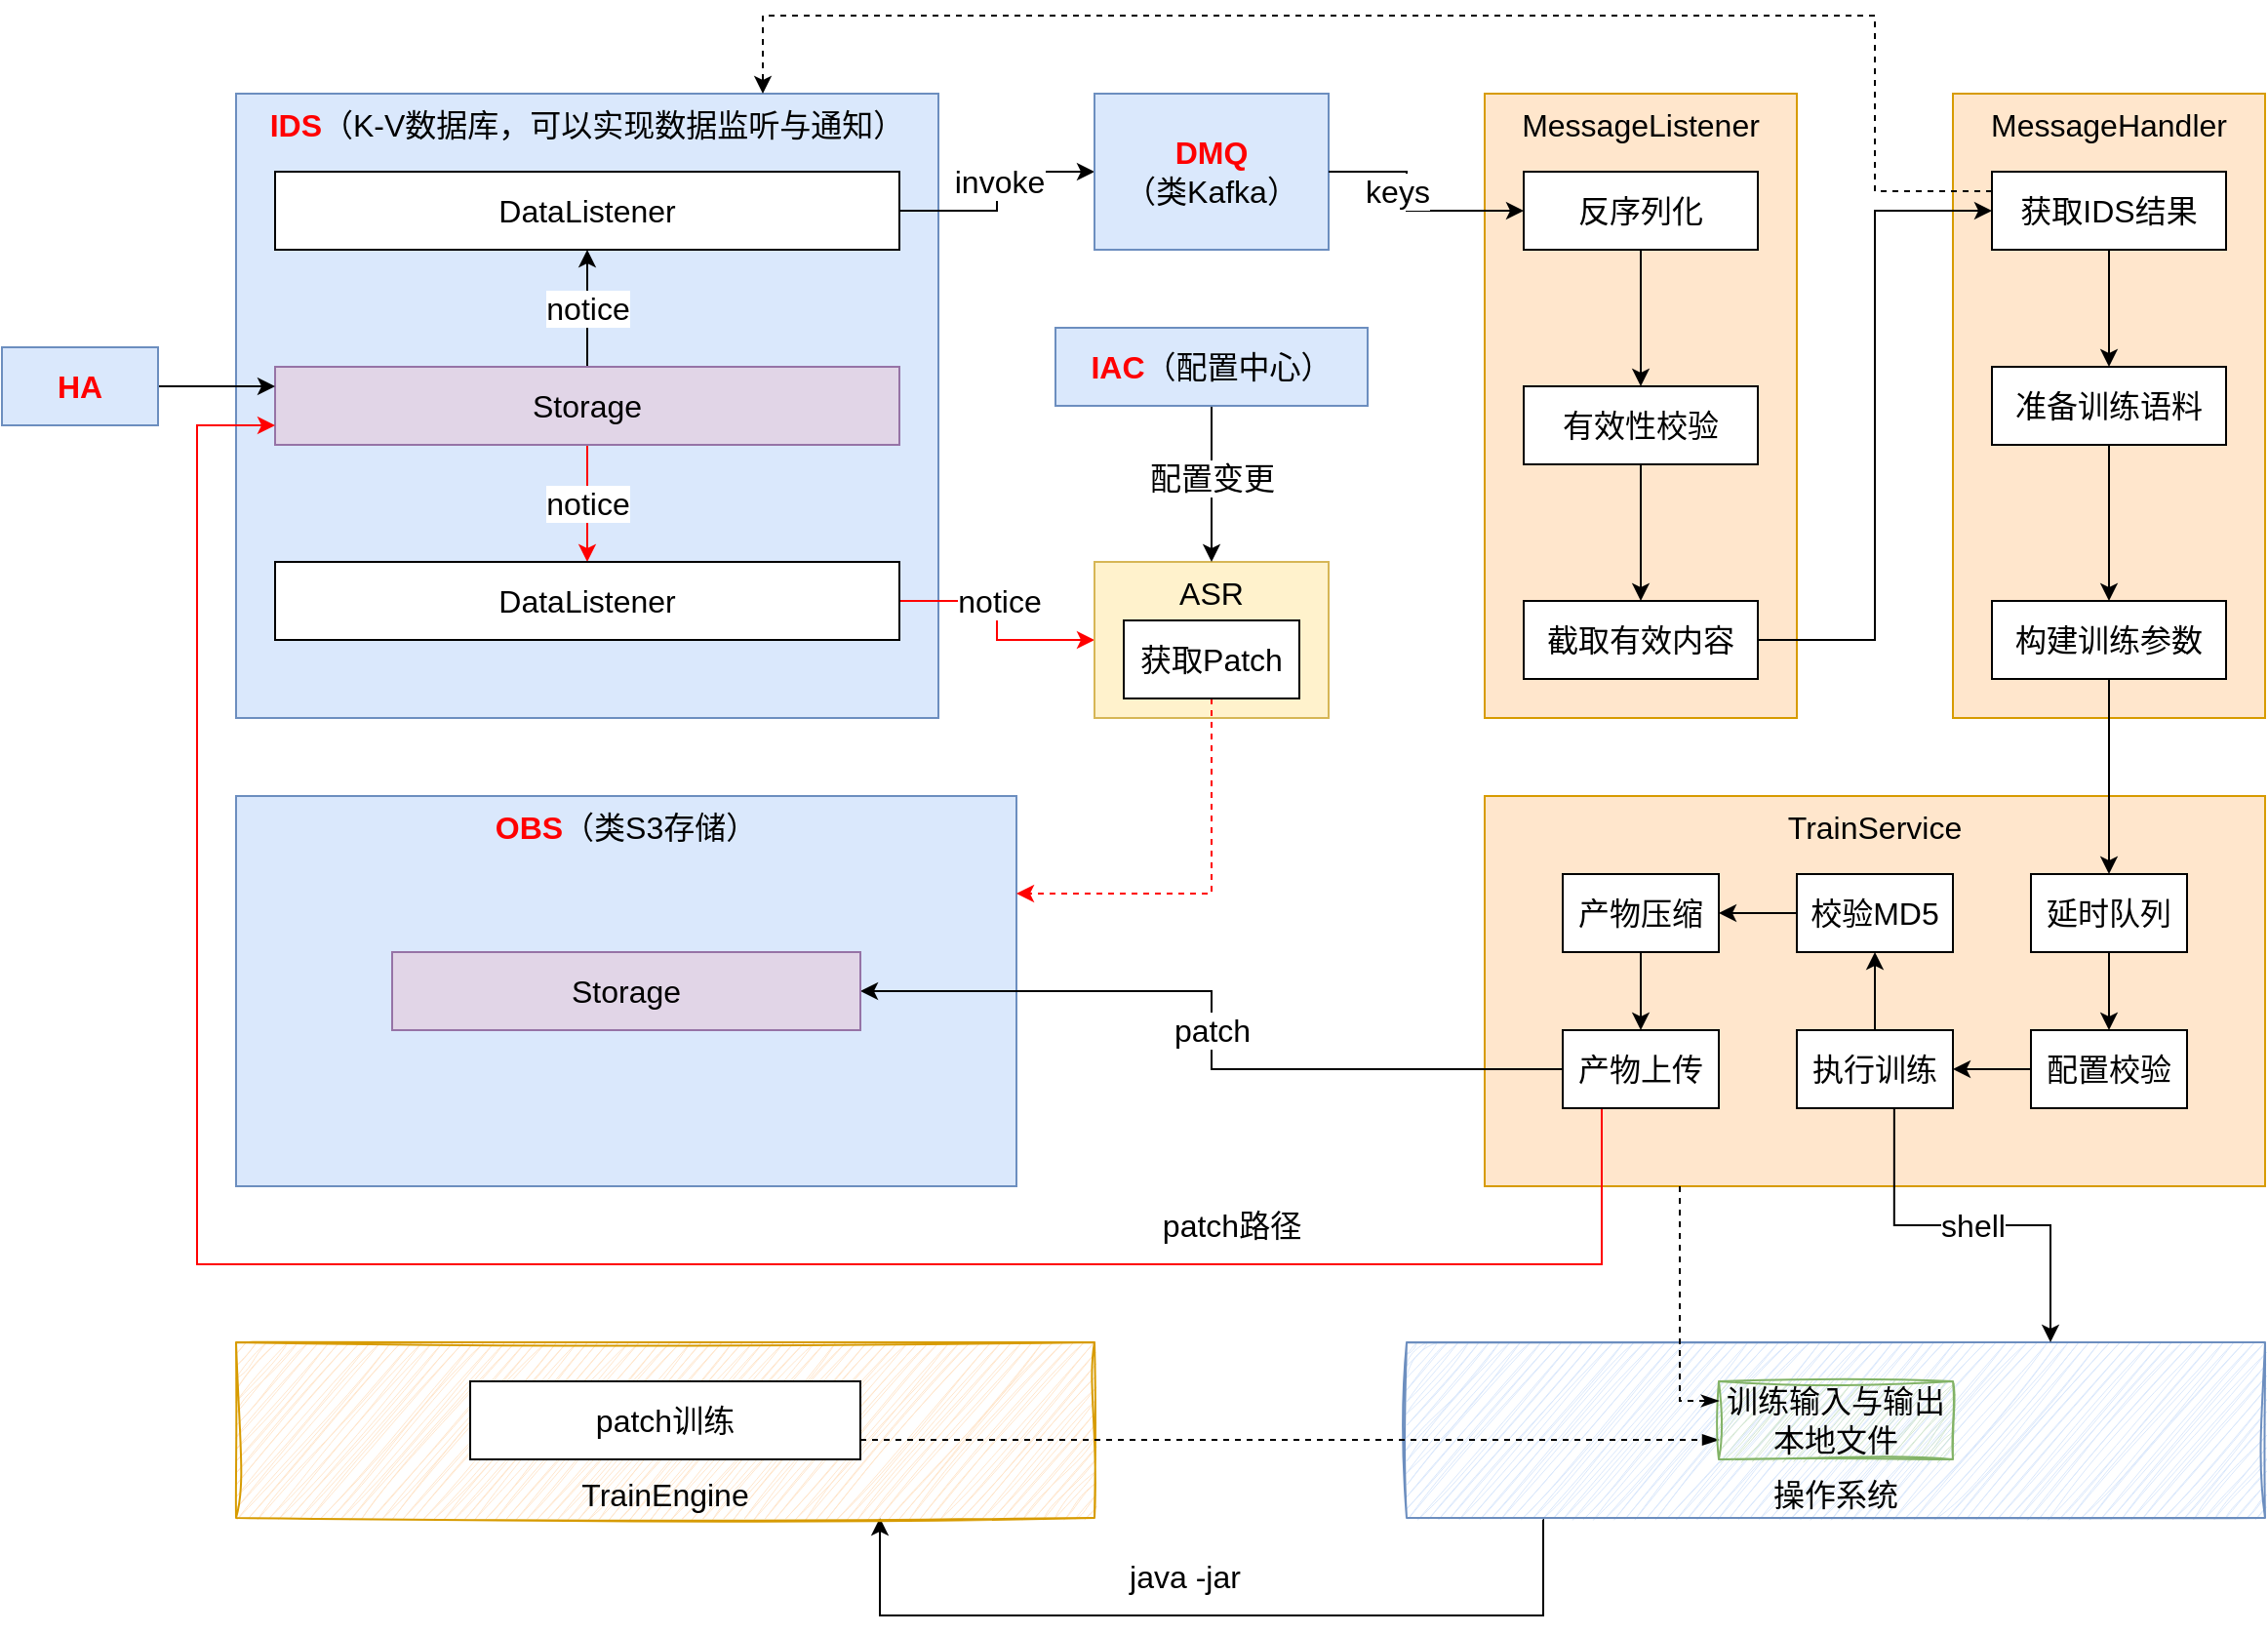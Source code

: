 <mxfile version="22.1.11" type="device">
  <diagram name="第 1 页" id="Mr3Z36lFac6vFc2nctnO">
    <mxGraphModel dx="1313" dy="896" grid="1" gridSize="10" guides="1" tooltips="1" connect="1" arrows="1" fold="1" page="1" pageScale="1" pageWidth="1600" pageHeight="1200" math="0" shadow="0">
      <root>
        <mxCell id="0" />
        <mxCell id="1" parent="0" />
        <mxCell id="ede58yfunJOPC4dOs0vu-4" value="&lt;b&gt;&lt;font color=&quot;#ff0000&quot;&gt;IDS&lt;/font&gt;&lt;/b&gt;（K-V数据库，可以实现数据监听与通知）" style="rounded=0;whiteSpace=wrap;html=1;verticalAlign=top;fontSize=16;fillColor=#dae8fc;strokeColor=#6c8ebf;" vertex="1" parent="1">
          <mxGeometry x="160" y="240" width="360" height="320" as="geometry" />
        </mxCell>
        <mxCell id="ede58yfunJOPC4dOs0vu-9" style="edgeStyle=orthogonalEdgeStyle;rounded=0;orthogonalLoop=1;jettySize=auto;html=1;entryX=0;entryY=0.5;entryDx=0;entryDy=0;fontSize=16;" edge="1" parent="1" source="ede58yfunJOPC4dOs0vu-5" target="ede58yfunJOPC4dOs0vu-12">
          <mxGeometry relative="1" as="geometry">
            <mxPoint x="380" y="300" as="targetPoint" />
          </mxGeometry>
        </mxCell>
        <mxCell id="ede58yfunJOPC4dOs0vu-23" value="invoke" style="edgeLabel;html=1;align=center;verticalAlign=middle;resizable=0;points=[];fontSize=16;" vertex="1" connectable="0" parent="ede58yfunJOPC4dOs0vu-9">
          <mxGeometry x="-0.22" relative="1" as="geometry">
            <mxPoint x="4" y="-15" as="offset" />
          </mxGeometry>
        </mxCell>
        <mxCell id="ede58yfunJOPC4dOs0vu-5" value="DataListener" style="rounded=0;whiteSpace=wrap;html=1;fontSize=16;" vertex="1" parent="1">
          <mxGeometry x="180" y="280" width="320" height="40" as="geometry" />
        </mxCell>
        <mxCell id="ede58yfunJOPC4dOs0vu-12" value="&lt;b&gt;&lt;font color=&quot;#ff0000&quot;&gt;DMQ&lt;/font&gt;&lt;/b&gt;&lt;br&gt;（类Kafka）" style="rounded=0;whiteSpace=wrap;html=1;fontSize=16;fillColor=#dae8fc;strokeColor=#6c8ebf;" vertex="1" parent="1">
          <mxGeometry x="600" y="240" width="120" height="80" as="geometry" />
        </mxCell>
        <mxCell id="ede58yfunJOPC4dOs0vu-14" value="MessageListener" style="rounded=0;whiteSpace=wrap;html=1;verticalAlign=top;fontSize=16;fillColor=#ffe6cc;strokeColor=#d79b00;" vertex="1" parent="1">
          <mxGeometry x="800" y="240" width="160" height="320" as="geometry" />
        </mxCell>
        <mxCell id="ede58yfunJOPC4dOs0vu-21" style="edgeStyle=orthogonalEdgeStyle;rounded=0;orthogonalLoop=1;jettySize=auto;html=1;exitX=0.5;exitY=0;exitDx=0;exitDy=0;entryX=0.5;entryY=1;entryDx=0;entryDy=0;fontSize=16;" edge="1" parent="1" source="ede58yfunJOPC4dOs0vu-18" target="ede58yfunJOPC4dOs0vu-5">
          <mxGeometry relative="1" as="geometry" />
        </mxCell>
        <mxCell id="ede58yfunJOPC4dOs0vu-22" value="notice" style="edgeLabel;html=1;align=center;verticalAlign=middle;resizable=0;points=[];fontSize=16;" vertex="1" connectable="0" parent="ede58yfunJOPC4dOs0vu-21">
          <mxGeometry x="0.089" y="2" relative="1" as="geometry">
            <mxPoint x="2" y="2" as="offset" />
          </mxGeometry>
        </mxCell>
        <mxCell id="ede58yfunJOPC4dOs0vu-80" style="edgeStyle=orthogonalEdgeStyle;rounded=0;orthogonalLoop=1;jettySize=auto;html=1;entryX=0.5;entryY=0;entryDx=0;entryDy=0;exitX=0.5;exitY=1;exitDx=0;exitDy=0;strokeColor=#FF0000;" edge="1" parent="1" source="ede58yfunJOPC4dOs0vu-18" target="ede58yfunJOPC4dOs0vu-78">
          <mxGeometry relative="1" as="geometry">
            <Array as="points">
              <mxPoint x="340" y="460" />
              <mxPoint x="340" y="460" />
            </Array>
          </mxGeometry>
        </mxCell>
        <mxCell id="ede58yfunJOPC4dOs0vu-83" value="notice" style="edgeLabel;html=1;align=center;verticalAlign=middle;resizable=0;points=[];fontSize=16;" vertex="1" connectable="0" parent="ede58yfunJOPC4dOs0vu-80">
          <mxGeometry x="-0.272" relative="1" as="geometry">
            <mxPoint y="8" as="offset" />
          </mxGeometry>
        </mxCell>
        <mxCell id="ede58yfunJOPC4dOs0vu-18" value="Storage" style="rounded=0;whiteSpace=wrap;html=1;fontSize=16;fillColor=#e1d5e7;strokeColor=#9673a6;" vertex="1" parent="1">
          <mxGeometry x="180" y="380" width="320" height="40" as="geometry" />
        </mxCell>
        <mxCell id="ede58yfunJOPC4dOs0vu-28" value="MessageHandler" style="rounded=0;whiteSpace=wrap;html=1;verticalAlign=top;fontSize=16;fillColor=#ffe6cc;strokeColor=#d79b00;" vertex="1" parent="1">
          <mxGeometry x="1040" y="240" width="160" height="320" as="geometry" />
        </mxCell>
        <mxCell id="ede58yfunJOPC4dOs0vu-10" style="edgeStyle=orthogonalEdgeStyle;rounded=0;orthogonalLoop=1;jettySize=auto;html=1;entryX=0;entryY=0.25;entryDx=0;entryDy=0;fontSize=16;exitX=1;exitY=0.5;exitDx=0;exitDy=0;" edge="1" parent="1" source="ede58yfunJOPC4dOs0vu-2" target="ede58yfunJOPC4dOs0vu-18">
          <mxGeometry relative="1" as="geometry">
            <mxPoint x="120" y="390" as="sourcePoint" />
          </mxGeometry>
        </mxCell>
        <mxCell id="ede58yfunJOPC4dOs0vu-2" value="&lt;b&gt;&lt;font color=&quot;#ff0000&quot;&gt;HA&lt;/font&gt;&lt;/b&gt;" style="rounded=0;whiteSpace=wrap;html=1;fontSize=16;fillColor=#dae8fc;strokeColor=#6c8ebf;" vertex="1" parent="1">
          <mxGeometry x="40" y="370" width="80" height="40" as="geometry" />
        </mxCell>
        <mxCell id="ede58yfunJOPC4dOs0vu-39" value="" style="edgeStyle=orthogonalEdgeStyle;rounded=0;orthogonalLoop=1;jettySize=auto;html=1;entryX=0.5;entryY=0;entryDx=0;entryDy=0;fontSize=16;" edge="1" parent="1" source="ede58yfunJOPC4dOs0vu-35" target="ede58yfunJOPC4dOs0vu-36">
          <mxGeometry relative="1" as="geometry" />
        </mxCell>
        <mxCell id="ede58yfunJOPC4dOs0vu-35" value="反序列化" style="rounded=0;whiteSpace=wrap;html=1;fontSize=16;" vertex="1" parent="1">
          <mxGeometry x="820" y="280" width="120" height="40" as="geometry" />
        </mxCell>
        <mxCell id="ede58yfunJOPC4dOs0vu-40" value="" style="edgeStyle=orthogonalEdgeStyle;rounded=0;orthogonalLoop=1;jettySize=auto;html=1;fontSize=16;" edge="1" parent="1" source="ede58yfunJOPC4dOs0vu-36" target="ede58yfunJOPC4dOs0vu-37">
          <mxGeometry relative="1" as="geometry" />
        </mxCell>
        <mxCell id="ede58yfunJOPC4dOs0vu-36" value="有效性校验" style="rounded=0;whiteSpace=wrap;html=1;fontSize=16;" vertex="1" parent="1">
          <mxGeometry x="820" y="390" width="120" height="40" as="geometry" />
        </mxCell>
        <mxCell id="ede58yfunJOPC4dOs0vu-37" value="截取有效内容" style="rounded=0;whiteSpace=wrap;html=1;fontSize=16;" vertex="1" parent="1">
          <mxGeometry x="820" y="500" width="120" height="40" as="geometry" />
        </mxCell>
        <mxCell id="ede58yfunJOPC4dOs0vu-43" value="" style="edgeStyle=orthogonalEdgeStyle;rounded=0;orthogonalLoop=1;jettySize=auto;html=1;fontSize=16;" edge="1" parent="1" source="ede58yfunJOPC4dOs0vu-38" target="ede58yfunJOPC4dOs0vu-42">
          <mxGeometry relative="1" as="geometry" />
        </mxCell>
        <mxCell id="ede58yfunJOPC4dOs0vu-101" style="edgeStyle=orthogonalEdgeStyle;rounded=0;orthogonalLoop=1;jettySize=auto;html=1;exitX=0;exitY=0.25;exitDx=0;exitDy=0;entryX=0.75;entryY=0;entryDx=0;entryDy=0;dashed=1;" edge="1" parent="1" source="ede58yfunJOPC4dOs0vu-38" target="ede58yfunJOPC4dOs0vu-4">
          <mxGeometry relative="1" as="geometry">
            <Array as="points">
              <mxPoint x="1000" y="290" />
              <mxPoint x="1000" y="200" />
              <mxPoint x="430" y="200" />
            </Array>
          </mxGeometry>
        </mxCell>
        <mxCell id="ede58yfunJOPC4dOs0vu-38" value="获取IDS结果" style="rounded=0;whiteSpace=wrap;html=1;fontSize=16;" vertex="1" parent="1">
          <mxGeometry x="1060" y="280" width="120" height="40" as="geometry" />
        </mxCell>
        <mxCell id="ede58yfunJOPC4dOs0vu-29" style="edgeStyle=orthogonalEdgeStyle;rounded=0;orthogonalLoop=1;jettySize=auto;html=1;entryX=0;entryY=0.5;entryDx=0;entryDy=0;exitX=1;exitY=0.5;exitDx=0;exitDy=0;fontSize=16;" edge="1" parent="1" source="ede58yfunJOPC4dOs0vu-37" target="ede58yfunJOPC4dOs0vu-38">
          <mxGeometry relative="1" as="geometry">
            <Array as="points" />
          </mxGeometry>
        </mxCell>
        <mxCell id="ede58yfunJOPC4dOs0vu-45" value="" style="edgeStyle=orthogonalEdgeStyle;rounded=0;orthogonalLoop=1;jettySize=auto;html=1;fontSize=16;" edge="1" parent="1" source="ede58yfunJOPC4dOs0vu-42" target="ede58yfunJOPC4dOs0vu-44">
          <mxGeometry relative="1" as="geometry" />
        </mxCell>
        <mxCell id="ede58yfunJOPC4dOs0vu-42" value="准备训练语料" style="rounded=0;whiteSpace=wrap;html=1;fontSize=16;" vertex="1" parent="1">
          <mxGeometry x="1060" y="380" width="120" height="40" as="geometry" />
        </mxCell>
        <mxCell id="ede58yfunJOPC4dOs0vu-44" value="构建训练参数" style="rounded=0;whiteSpace=wrap;html=1;fontSize=16;" vertex="1" parent="1">
          <mxGeometry x="1060" y="500" width="120" height="40" as="geometry" />
        </mxCell>
        <mxCell id="ede58yfunJOPC4dOs0vu-46" value="TrainService" style="rounded=0;whiteSpace=wrap;html=1;verticalAlign=top;fontSize=16;fillColor=#ffe6cc;strokeColor=#d79b00;" vertex="1" parent="1">
          <mxGeometry x="800" y="600" width="400" height="200" as="geometry" />
        </mxCell>
        <mxCell id="ede58yfunJOPC4dOs0vu-51" value="" style="edgeStyle=orthogonalEdgeStyle;rounded=0;orthogonalLoop=1;jettySize=auto;html=1;fontSize=16;" edge="1" parent="1" source="ede58yfunJOPC4dOs0vu-47" target="ede58yfunJOPC4dOs0vu-49">
          <mxGeometry relative="1" as="geometry" />
        </mxCell>
        <mxCell id="ede58yfunJOPC4dOs0vu-47" value="延时队列" style="rounded=0;whiteSpace=wrap;html=1;fontSize=16;" vertex="1" parent="1">
          <mxGeometry x="1080" y="640" width="80" height="40" as="geometry" />
        </mxCell>
        <mxCell id="ede58yfunJOPC4dOs0vu-52" value="" style="edgeStyle=orthogonalEdgeStyle;rounded=0;orthogonalLoop=1;jettySize=auto;html=1;fontSize=16;" edge="1" parent="1" source="ede58yfunJOPC4dOs0vu-49" target="ede58yfunJOPC4dOs0vu-50">
          <mxGeometry relative="1" as="geometry" />
        </mxCell>
        <mxCell id="ede58yfunJOPC4dOs0vu-49" value="配置校验" style="rounded=0;whiteSpace=wrap;html=1;fontSize=16;" vertex="1" parent="1">
          <mxGeometry x="1080" y="720" width="80" height="40" as="geometry" />
        </mxCell>
        <mxCell id="ede58yfunJOPC4dOs0vu-64" style="edgeStyle=orthogonalEdgeStyle;rounded=0;orthogonalLoop=1;jettySize=auto;html=1;entryX=0.5;entryY=1;entryDx=0;entryDy=0;fontSize=16;" edge="1" parent="1" source="ede58yfunJOPC4dOs0vu-50" target="ede58yfunJOPC4dOs0vu-63">
          <mxGeometry relative="1" as="geometry" />
        </mxCell>
        <mxCell id="ede58yfunJOPC4dOs0vu-50" value="执行训练" style="rounded=0;whiteSpace=wrap;html=1;fontSize=16;" vertex="1" parent="1">
          <mxGeometry x="960" y="720" width="80" height="40" as="geometry" />
        </mxCell>
        <mxCell id="ede58yfunJOPC4dOs0vu-57" style="edgeStyle=orthogonalEdgeStyle;rounded=0;orthogonalLoop=1;jettySize=auto;html=1;entryX=0.75;entryY=1;entryDx=0;entryDy=0;fontSize=16;exitX=0.25;exitY=1;exitDx=0;exitDy=0;" edge="1" parent="1" source="ede58yfunJOPC4dOs0vu-53" target="ede58yfunJOPC4dOs0vu-56">
          <mxGeometry relative="1" as="geometry">
            <Array as="points">
              <mxPoint x="830" y="1020" />
              <mxPoint x="490" y="1020" />
            </Array>
          </mxGeometry>
        </mxCell>
        <mxCell id="ede58yfunJOPC4dOs0vu-58" value="java -jar" style="edgeLabel;html=1;align=center;verticalAlign=middle;resizable=0;points=[];fontSize=16;" vertex="1" connectable="0" parent="ede58yfunJOPC4dOs0vu-57">
          <mxGeometry x="0.721" y="3" relative="1" as="geometry">
            <mxPoint x="139" y="-23" as="offset" />
          </mxGeometry>
        </mxCell>
        <mxCell id="ede58yfunJOPC4dOs0vu-53" value="操作系统" style="rounded=0;whiteSpace=wrap;html=1;fontSize=16;verticalAlign=bottom;fillColor=#dae8fc;strokeColor=#6c8ebf;sketch=1;curveFitting=1;jiggle=2;" vertex="1" parent="1">
          <mxGeometry x="760" y="880" width="440" height="90" as="geometry" />
        </mxCell>
        <mxCell id="ede58yfunJOPC4dOs0vu-56" value="TrainEngine" style="rounded=0;whiteSpace=wrap;html=1;verticalAlign=bottom;fontSize=16;fillColor=#ffe6cc;strokeColor=#d79b00;sketch=1;curveFitting=1;jiggle=2;" vertex="1" parent="1">
          <mxGeometry x="160" y="880" width="440" height="90" as="geometry" />
        </mxCell>
        <mxCell id="ede58yfunJOPC4dOs0vu-90" style="edgeStyle=orthogonalEdgeStyle;rounded=0;orthogonalLoop=1;jettySize=auto;html=1;exitX=1;exitY=0.75;exitDx=0;exitDy=0;entryX=0;entryY=0.75;entryDx=0;entryDy=0;dashed=1;endArrow=blockThin;endFill=1;" edge="1" parent="1" source="ede58yfunJOPC4dOs0vu-59" target="ede58yfunJOPC4dOs0vu-60">
          <mxGeometry relative="1" as="geometry" />
        </mxCell>
        <mxCell id="ede58yfunJOPC4dOs0vu-59" value="patch训练" style="rounded=0;whiteSpace=wrap;html=1;fontSize=16;" vertex="1" parent="1">
          <mxGeometry x="280" y="900" width="200" height="40" as="geometry" />
        </mxCell>
        <mxCell id="ede58yfunJOPC4dOs0vu-60" value="训练输入与输出&lt;br style=&quot;font-size: 16px;&quot;&gt;本地文件" style="rounded=0;whiteSpace=wrap;html=1;fillColor=#d5e8d4;strokeColor=#82b366;fillStyle=hatch;sketch=1;curveFitting=1;jiggle=2;fontSize=16;" vertex="1" parent="1">
          <mxGeometry x="920" y="900" width="120" height="40" as="geometry" />
        </mxCell>
        <mxCell id="ede58yfunJOPC4dOs0vu-68" value="" style="edgeStyle=orthogonalEdgeStyle;rounded=0;orthogonalLoop=1;jettySize=auto;html=1;fontSize=16;" edge="1" parent="1" source="ede58yfunJOPC4dOs0vu-63" target="ede58yfunJOPC4dOs0vu-67">
          <mxGeometry relative="1" as="geometry" />
        </mxCell>
        <mxCell id="ede58yfunJOPC4dOs0vu-63" value="校验MD5" style="rounded=0;whiteSpace=wrap;html=1;fontSize=16;" vertex="1" parent="1">
          <mxGeometry x="960" y="640" width="80" height="40" as="geometry" />
        </mxCell>
        <mxCell id="ede58yfunJOPC4dOs0vu-72" value="" style="edgeStyle=orthogonalEdgeStyle;rounded=0;orthogonalLoop=1;jettySize=auto;html=1;fontSize=16;" edge="1" parent="1" source="ede58yfunJOPC4dOs0vu-67" target="ede58yfunJOPC4dOs0vu-71">
          <mxGeometry relative="1" as="geometry" />
        </mxCell>
        <mxCell id="ede58yfunJOPC4dOs0vu-67" value="产物压缩" style="rounded=0;whiteSpace=wrap;html=1;fontSize=16;" vertex="1" parent="1">
          <mxGeometry x="840" y="640" width="80" height="40" as="geometry" />
        </mxCell>
        <mxCell id="ede58yfunJOPC4dOs0vu-70" value="&lt;b&gt;&lt;font color=&quot;#ff0000&quot;&gt;OBS&lt;/font&gt;&lt;/b&gt;（类S3存储）" style="rounded=0;whiteSpace=wrap;html=1;verticalAlign=top;fontSize=16;fillColor=#dae8fc;strokeColor=#6c8ebf;" vertex="1" parent="1">
          <mxGeometry x="160" y="600" width="400" height="200" as="geometry" />
        </mxCell>
        <mxCell id="ede58yfunJOPC4dOs0vu-74" style="edgeStyle=orthogonalEdgeStyle;rounded=0;orthogonalLoop=1;jettySize=auto;html=1;entryX=1;entryY=0.5;entryDx=0;entryDy=0;fontSize=16;" edge="1" parent="1" source="ede58yfunJOPC4dOs0vu-71" target="ede58yfunJOPC4dOs0vu-73">
          <mxGeometry relative="1" as="geometry" />
        </mxCell>
        <mxCell id="ede58yfunJOPC4dOs0vu-75" value="patch" style="edgeLabel;html=1;align=center;verticalAlign=middle;resizable=0;points=[];fontSize=16;" vertex="1" connectable="0" parent="ede58yfunJOPC4dOs0vu-74">
          <mxGeometry x="-0.596" y="-1" relative="1" as="geometry">
            <mxPoint x="-99" y="-19" as="offset" />
          </mxGeometry>
        </mxCell>
        <mxCell id="ede58yfunJOPC4dOs0vu-91" style="edgeStyle=orthogonalEdgeStyle;rounded=0;orthogonalLoop=1;jettySize=auto;html=1;entryX=0;entryY=0.75;entryDx=0;entryDy=0;strokeColor=#FF0000;" edge="1" parent="1" source="ede58yfunJOPC4dOs0vu-71" target="ede58yfunJOPC4dOs0vu-18">
          <mxGeometry relative="1" as="geometry">
            <Array as="points">
              <mxPoint x="860" y="840" />
              <mxPoint x="140" y="840" />
              <mxPoint x="140" y="410" />
            </Array>
          </mxGeometry>
        </mxCell>
        <mxCell id="ede58yfunJOPC4dOs0vu-92" value="patch路径" style="edgeLabel;html=1;align=center;verticalAlign=middle;resizable=0;points=[];fontSize=16;" vertex="1" connectable="0" parent="ede58yfunJOPC4dOs0vu-91">
          <mxGeometry x="-0.582" y="-3" relative="1" as="geometry">
            <mxPoint x="-5" y="-17" as="offset" />
          </mxGeometry>
        </mxCell>
        <mxCell id="ede58yfunJOPC4dOs0vu-71" value="产物上传" style="rounded=0;whiteSpace=wrap;html=1;fontSize=16;" vertex="1" parent="1">
          <mxGeometry x="840" y="720" width="80" height="40" as="geometry" />
        </mxCell>
        <mxCell id="ede58yfunJOPC4dOs0vu-73" value="Storage" style="rounded=0;whiteSpace=wrap;html=1;fontSize=16;fillColor=#e1d5e7;strokeColor=#9673a6;" vertex="1" parent="1">
          <mxGeometry x="240" y="680" width="240" height="40" as="geometry" />
        </mxCell>
        <mxCell id="ede58yfunJOPC4dOs0vu-81" value="" style="edgeStyle=orthogonalEdgeStyle;rounded=0;orthogonalLoop=1;jettySize=auto;html=1;strokeColor=#FF0000;entryX=0;entryY=0.5;entryDx=0;entryDy=0;" edge="1" parent="1" source="ede58yfunJOPC4dOs0vu-78" target="ede58yfunJOPC4dOs0vu-93">
          <mxGeometry relative="1" as="geometry">
            <mxPoint x="380" y="500.0" as="targetPoint" />
          </mxGeometry>
        </mxCell>
        <mxCell id="ede58yfunJOPC4dOs0vu-82" value="notice" style="edgeLabel;html=1;align=center;verticalAlign=middle;resizable=0;points=[];fontSize=16;" vertex="1" connectable="0" parent="ede58yfunJOPC4dOs0vu-81">
          <mxGeometry x="-0.466" y="2" relative="1" as="geometry">
            <mxPoint x="19" y="2" as="offset" />
          </mxGeometry>
        </mxCell>
        <mxCell id="ede58yfunJOPC4dOs0vu-78" value="DataListener" style="rounded=0;whiteSpace=wrap;html=1;fontSize=16;" vertex="1" parent="1">
          <mxGeometry x="180" y="480" width="320" height="40" as="geometry" />
        </mxCell>
        <mxCell id="ede58yfunJOPC4dOs0vu-88" style="edgeStyle=orthogonalEdgeStyle;rounded=0;orthogonalLoop=1;jettySize=auto;html=1;exitX=0.5;exitY=1;exitDx=0;exitDy=0;entryX=0.5;entryY=0;entryDx=0;entryDy=0;" edge="1" parent="1" source="ede58yfunJOPC4dOs0vu-44" target="ede58yfunJOPC4dOs0vu-47">
          <mxGeometry relative="1" as="geometry" />
        </mxCell>
        <mxCell id="ede58yfunJOPC4dOs0vu-54" style="edgeStyle=orthogonalEdgeStyle;rounded=0;orthogonalLoop=1;jettySize=auto;html=1;entryX=0.75;entryY=0;entryDx=0;entryDy=0;fontSize=16;exitX=0.624;exitY=1.004;exitDx=0;exitDy=0;exitPerimeter=0;" edge="1" parent="1" source="ede58yfunJOPC4dOs0vu-50" target="ede58yfunJOPC4dOs0vu-53">
          <mxGeometry relative="1" as="geometry">
            <Array as="points" />
          </mxGeometry>
        </mxCell>
        <mxCell id="ede58yfunJOPC4dOs0vu-55" value="shell" style="edgeLabel;html=1;align=center;verticalAlign=middle;resizable=0;points=[];fontSize=16;" vertex="1" connectable="0" parent="ede58yfunJOPC4dOs0vu-54">
          <mxGeometry x="0.189" y="3" relative="1" as="geometry">
            <mxPoint x="-19" y="3" as="offset" />
          </mxGeometry>
        </mxCell>
        <mxCell id="ede58yfunJOPC4dOs0vu-89" style="edgeStyle=orthogonalEdgeStyle;rounded=0;orthogonalLoop=1;jettySize=auto;html=1;exitX=0.25;exitY=1;exitDx=0;exitDy=0;entryX=0;entryY=0.25;entryDx=0;entryDy=0;dashed=1;endArrow=classicThin;endFill=1;" edge="1" parent="1" source="ede58yfunJOPC4dOs0vu-46" target="ede58yfunJOPC4dOs0vu-60">
          <mxGeometry relative="1" as="geometry">
            <Array as="points">
              <mxPoint x="900" y="910" />
            </Array>
          </mxGeometry>
        </mxCell>
        <mxCell id="ede58yfunJOPC4dOs0vu-93" value="ASR" style="rounded=0;whiteSpace=wrap;html=1;fontSize=16;verticalAlign=top;fillColor=#fff2cc;strokeColor=#d6b656;" vertex="1" parent="1">
          <mxGeometry x="600" y="480" width="120" height="80" as="geometry" />
        </mxCell>
        <mxCell id="ede58yfunJOPC4dOs0vu-98" style="edgeStyle=orthogonalEdgeStyle;rounded=0;orthogonalLoop=1;jettySize=auto;html=1;exitX=0.5;exitY=1;exitDx=0;exitDy=0;entryX=1;entryY=0.25;entryDx=0;entryDy=0;dashed=1;strokeColor=#FF0000;" edge="1" parent="1" source="ede58yfunJOPC4dOs0vu-97" target="ede58yfunJOPC4dOs0vu-70">
          <mxGeometry relative="1" as="geometry" />
        </mxCell>
        <mxCell id="ede58yfunJOPC4dOs0vu-97" value="获取Patch" style="rounded=0;whiteSpace=wrap;html=1;fontSize=16;" vertex="1" parent="1">
          <mxGeometry x="615" y="510" width="90" height="40" as="geometry" />
        </mxCell>
        <mxCell id="ede58yfunJOPC4dOs0vu-99" style="edgeStyle=orthogonalEdgeStyle;rounded=0;orthogonalLoop=1;jettySize=auto;html=1;exitX=1;exitY=0.5;exitDx=0;exitDy=0;entryX=0;entryY=0.5;entryDx=0;entryDy=0;" edge="1" parent="1" source="ede58yfunJOPC4dOs0vu-12" target="ede58yfunJOPC4dOs0vu-35">
          <mxGeometry relative="1" as="geometry">
            <Array as="points">
              <mxPoint x="760" y="280" />
              <mxPoint x="760" y="300" />
            </Array>
          </mxGeometry>
        </mxCell>
        <mxCell id="ede58yfunJOPC4dOs0vu-100" value="keys" style="edgeLabel;html=1;align=center;verticalAlign=middle;resizable=0;points=[];fontSize=16;" vertex="1" connectable="0" parent="ede58yfunJOPC4dOs0vu-99">
          <mxGeometry x="-0.519" y="3" relative="1" as="geometry">
            <mxPoint x="6" y="13" as="offset" />
          </mxGeometry>
        </mxCell>
        <mxCell id="ede58yfunJOPC4dOs0vu-104" style="edgeStyle=orthogonalEdgeStyle;rounded=0;orthogonalLoop=1;jettySize=auto;html=1;entryX=0.5;entryY=0;entryDx=0;entryDy=0;" edge="1" parent="1" source="ede58yfunJOPC4dOs0vu-102" target="ede58yfunJOPC4dOs0vu-93">
          <mxGeometry relative="1" as="geometry" />
        </mxCell>
        <mxCell id="ede58yfunJOPC4dOs0vu-105" value="配置变更" style="edgeLabel;html=1;align=center;verticalAlign=middle;resizable=0;points=[];fontSize=16;" vertex="1" connectable="0" parent="ede58yfunJOPC4dOs0vu-104">
          <mxGeometry x="-0.075" y="-5" relative="1" as="geometry">
            <mxPoint x="5" as="offset" />
          </mxGeometry>
        </mxCell>
        <mxCell id="ede58yfunJOPC4dOs0vu-102" value="&lt;font color=&quot;#ff0000&quot;&gt;&lt;b&gt;IAC&lt;/b&gt;&lt;/font&gt;（配置中心）" style="rounded=0;whiteSpace=wrap;html=1;fontSize=16;fillColor=#dae8fc;strokeColor=#6c8ebf;" vertex="1" parent="1">
          <mxGeometry x="580" y="360" width="160" height="40" as="geometry" />
        </mxCell>
      </root>
    </mxGraphModel>
  </diagram>
</mxfile>
